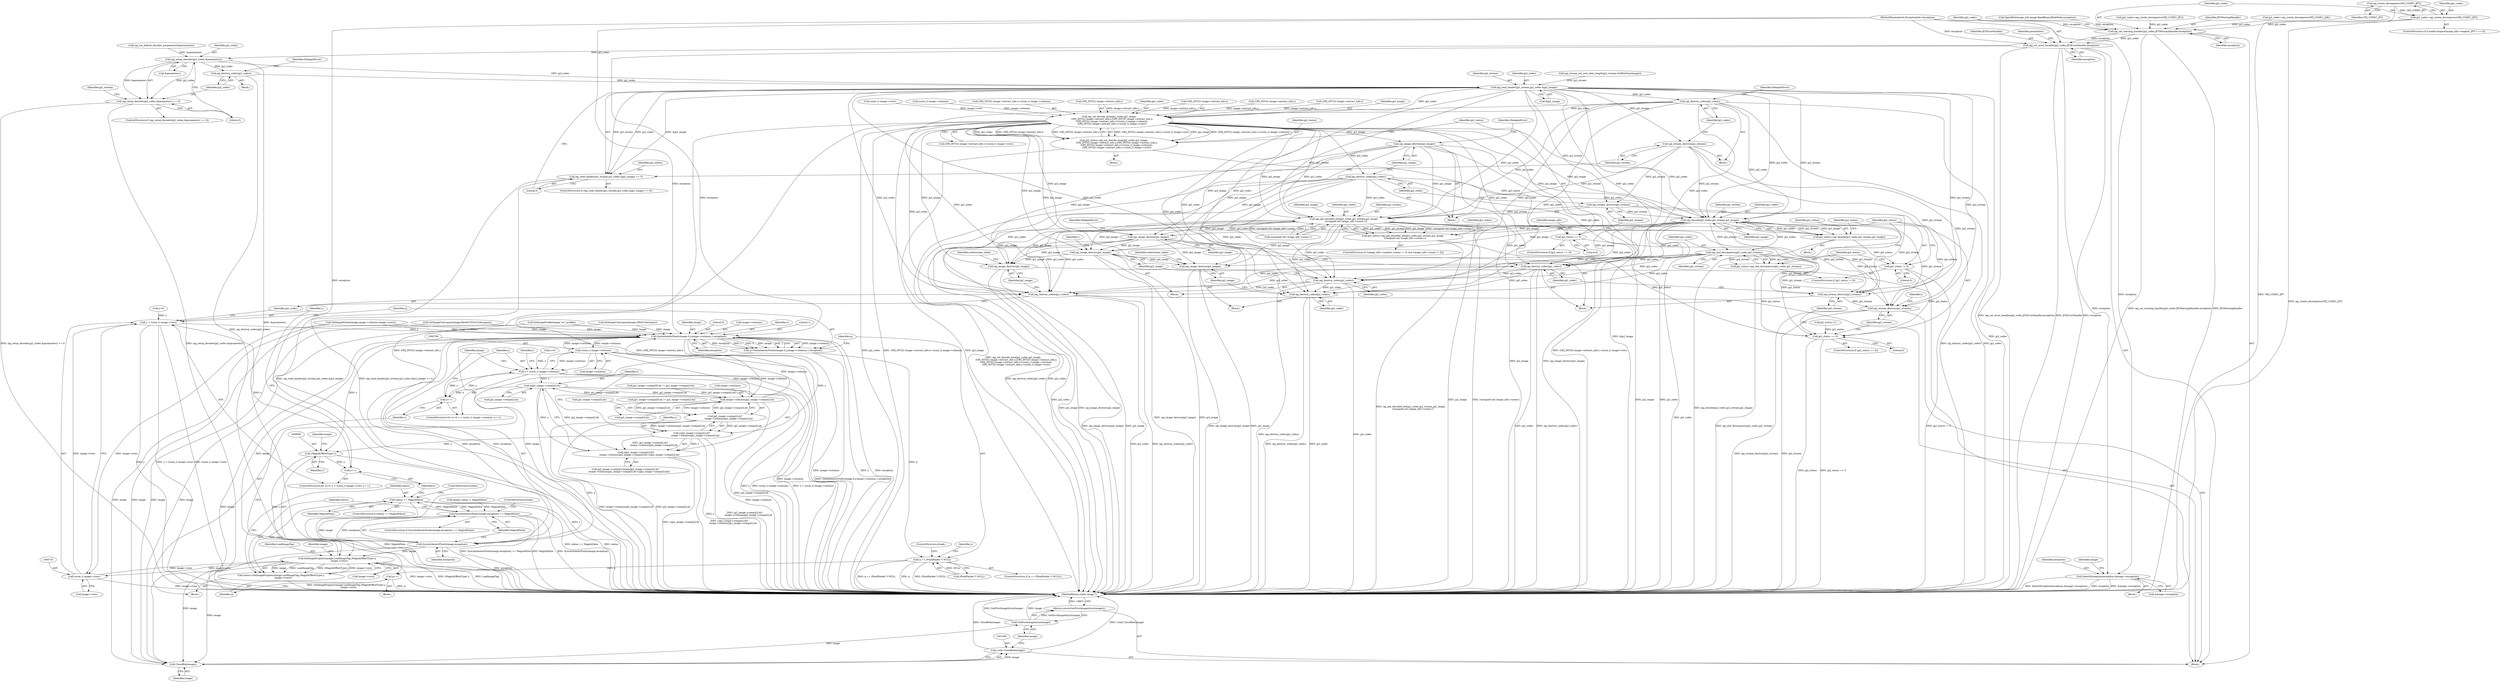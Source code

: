digraph "0_ImageMagick_acee073df34aa4d491bf5cb74d3a15fc80f0a3aa@API" {
"1000221" [label="(Call,opj_create_decompress(OPJ_CODEC_JPT))"];
"1000219" [label="(Call,jp2_codec=opj_create_decompress(OPJ_CODEC_JPT))"];
"1000239" [label="(Call,opj_set_warning_handler(jp2_codec,JP2WarningHandler,exception))"];
"1000243" [label="(Call,opj_set_error_handler(jp2_codec,JP2ErrorHandler,exception))"];
"1000297" [label="(Call,opj_setup_decoder(jp2_codec,&parameters))"];
"1000296" [label="(Call,opj_setup_decoder(jp2_codec,&parameters) == 0)"];
"1000303" [label="(Call,opj_destroy_codec(jp2_codec))"];
"1000335" [label="(Call,opj_read_header(jp2_stream,jp2_codec,&jp2_image))"];
"1000334" [label="(Call,opj_read_header(jp2_stream,jp2_codec,&jp2_image) == 0)"];
"1000342" [label="(Call,opj_stream_destroy(jp2_stream))"];
"1000415" [label="(Call,opj_stream_destroy(jp2_stream))"];
"1000438" [label="(Call,opj_get_decoded_tile(jp2_codec,jp2_stream,jp2_image,\n      (unsigned int) image_info->scene-1))"];
"1000436" [label="(Call,jp2_status=opj_get_decoded_tile(jp2_codec,jp2_stream,jp2_image,\n      (unsigned int) image_info->scene-1))"];
"1000473" [label="(Call,jp2_status == 0)"];
"1000477" [label="(Call,opj_stream_destroy(jp2_stream))"];
"1000486" [label="(Call,opj_stream_destroy(jp2_stream))"];
"1000479" [label="(Call,opj_destroy_codec(jp2_codec))"];
"1000587" [label="(Call,opj_destroy_codec(jp2_codec))"];
"1000735" [label="(Call,opj_destroy_codec(jp2_codec))"];
"1000992" [label="(Call,opj_destroy_codec(jp2_codec))"];
"1000481" [label="(Call,opj_image_destroy(jp2_image))"];
"1000589" [label="(Call,opj_image_destroy(jp2_image))"];
"1000737" [label="(Call,opj_image_destroy(jp2_image))"];
"1000994" [label="(Call,opj_image_destroy(jp2_image))"];
"1000459" [label="(Call,opj_decode(jp2_codec,jp2_stream,jp2_image))"];
"1000457" [label="(Call,jp2_status=opj_decode(jp2_codec,jp2_stream,jp2_image))"];
"1000464" [label="(Call,jp2_status != 0)"];
"1000469" [label="(Call,opj_end_decompress(jp2_codec,jp2_stream))"];
"1000467" [label="(Call,jp2_status=opj_end_decompress(jp2_codec,jp2_stream))"];
"1000344" [label="(Call,opj_destroy_codec(jp2_codec))"];
"1000367" [label="(Call,opj_set_decode_area(jp2_codec,jp2_image,\n        (OPJ_INT32) image->extract_info.x,(OPJ_INT32) image->extract_info.y,\n        (OPJ_INT32) image->extract_info.x+(ssize_t) image->columns,\n        (OPJ_INT32) image->extract_info.y+(ssize_t) image->rows))"];
"1000365" [label="(Call,jp2_status=opj_set_decode_area(jp2_codec,jp2_image,\n        (OPJ_INT32) image->extract_info.x,(OPJ_INT32) image->extract_info.y,\n        (OPJ_INT32) image->extract_info.x+(ssize_t) image->columns,\n        (OPJ_INT32) image->extract_info.y+(ssize_t) image->rows))"];
"1000411" [label="(Call,jp2_status == 0)"];
"1000417" [label="(Call,opj_destroy_codec(jp2_codec))"];
"1000419" [label="(Call,opj_image_destroy(jp2_image))"];
"1000643" [label="(Call,InheritException(exception,&image->exception))"];
"1000763" [label="(Call,GetAuthenticPixels(image,0,y,image->columns,1,exception))"];
"1000761" [label="(Call,q=GetAuthenticPixels(image,0,y,image->columns,1,exception))"];
"1000773" [label="(Call,q == (PixelPacket *) NULL)"];
"1000967" [label="(Call,q++)"];
"1000785" [label="(Call,(ssize_t) image->columns)"];
"1000783" [label="(Call,x < (ssize_t) image->columns)"];
"1000790" [label="(Call,x++)"];
"1000862" [label="(Call,x/jp2_image->comps[i].dx)"];
"1000851" [label="(Call,image->columns/jp2_image->comps[i].dx)"];
"1000843" [label="(Call,jp2_image->comps[i].dy*\n          image->columns/jp2_image->comps[i].dx)"];
"1000841" [label="(Call,y/jp2_image->comps[i].dy*\n          image->columns/jp2_image->comps[i].dx)"];
"1000840" [label="(Call,y/jp2_image->comps[i].dy*\n          image->columns/jp2_image->comps[i].dx+x/jp2_image->comps[i].dx)"];
"1000981" [label="(Call,(MagickOffsetType) y)"];
"1000756" [label="(Call,y++)"];
"1000749" [label="(Call,y < (ssize_t) image->rows)"];
"1000978" [label="(Call,SetImageProgress(image,LoadImageTag,(MagickOffsetType) y,\n      image->rows))"];
"1000751" [label="(Call,(ssize_t) image->rows)"];
"1000976" [label="(Call,status=SetImageProgress(image,LoadImageTag,(MagickOffsetType) y,\n      image->rows))"];
"1000988" [label="(Call,status == MagickFalse)"];
"1000970" [label="(Call,SyncAuthenticPixels(image,exception) == MagickFalse)"];
"1001001" [label="(Call,CloseBlob(image))"];
"1000999" [label="(Call,(void) CloseBlob(image))"];
"1001004" [label="(Call,GetFirstImageInList(image))"];
"1001003" [label="(Return,return(GetFirstImageInList(image));)"];
"1000971" [label="(Call,SyncAuthenticPixels(image,exception))"];
"1000465" [label="(Identifier,jp2_status)"];
"1000241" [label="(Identifier,JP2WarningHandler)"];
"1000438" [label="(Call,opj_get_decoded_tile(jp2_codec,jp2_stream,jp2_image,\n      (unsigned int) image_info->scene-1))"];
"1000385" [label="(Call,(OPJ_INT32) image->extract_info.x)"];
"1000645" [label="(Call,&image->exception)"];
"1000651" [label="(Identifier,image)"];
"1000420" [label="(Identifier,jp2_image)"];
"1000745" [label="(ControlStructure,for (y=0; y < (ssize_t) image->rows; y++))"];
"1000967" [label="(Call,q++)"];
"1000463" [label="(ControlStructure,if (jp2_status != 0))"];
"1000367" [label="(Call,opj_set_decode_area(jp2_codec,jp2_image,\n        (OPJ_INT32) image->extract_info.x,(OPJ_INT32) image->extract_info.y,\n        (OPJ_INT32) image->extract_info.x+(ssize_t) image->columns,\n        (OPJ_INT32) image->extract_info.y+(ssize_t) image->rows))"];
"1000416" [label="(Identifier,jp2_stream)"];
"1000685" [label="(Call,SetImageColorspace(image,Rec601YCbCrColorspace))"];
"1000458" [label="(Identifier,jp2_status)"];
"1000780" [label="(Call,x=0)"];
"1000642" [label="(Block,)"];
"1000757" [label="(Identifier,y)"];
"1000484" [label="(Identifier,DelegateError)"];
"1000335" [label="(Call,opj_read_header(jp2_stream,jp2_codec,&jp2_image))"];
"1000970" [label="(Call,SyncAuthenticPixels(image,exception) == MagickFalse)"];
"1000630" [label="(Call,SetImageExtent(image,image->columns,image->rows))"];
"1000738" [label="(Identifier,jp2_image)"];
"1000417" [label="(Call,opj_destroy_codec(jp2_codec))"];
"1000369" [label="(Identifier,jp2_image)"];
"1000841" [label="(Call,y/jp2_image->comps[i].dy*\n          image->columns/jp2_image->comps[i].dx)"];
"1000442" [label="(Call,(unsigned int) image_info->scene-1)"];
"1000364" [label="(Block,)"];
"1001003" [label="(Return,return(GetFirstImageInList(image));)"];
"1000472" [label="(ControlStructure,if (jp2_status == 0))"];
"1000302" [label="(Block,)"];
"1000428" [label="(Identifier,image_info)"];
"1001006" [label="(MethodReturn,static Image *)"];
"1000301" [label="(Literal,0)"];
"1000405" [label="(Call,(ssize_t) image->rows)"];
"1000974" [label="(Identifier,MagickFalse)"];
"1000994" [label="(Call,opj_image_destroy(jp2_image))"];
"1000978" [label="(Call,SetImageProgress(image,LoadImageTag,(MagickOffsetType) y,\n      image->rows))"];
"1000473" [label="(Call,jp2_status == 0)"];
"1000736" [label="(Identifier,jp2_codec)"];
"1000298" [label="(Identifier,jp2_codec)"];
"1000456" [label="(Block,)"];
"1000297" [label="(Call,opj_setup_decoder(jp2_codec,&parameters))"];
"1000470" [label="(Identifier,jp2_codec)"];
"1000664" [label="(Call,SetImageColorspace(image,GRAYColorspace))"];
"1000972" [label="(Identifier,image)"];
"1000246" [label="(Identifier,exception)"];
"1000973" [label="(Identifier,exception)"];
"1000486" [label="(Call,opj_stream_destroy(jp2_stream))"];
"1001001" [label="(Call,CloseBlob(image))"];
"1000222" [label="(Identifier,OPJ_CODEC_JPT)"];
"1000984" [label="(Call,image->rows)"];
"1000751" [label="(Call,(ssize_t) image->rows)"];
"1000460" [label="(Identifier,jp2_codec)"];
"1000991" [label="(ControlStructure,break;)"];
"1000299" [label="(Call,&parameters)"];
"1000734" [label="(Block,)"];
"1000969" [label="(ControlStructure,if (SyncAuthenticPixels(image,exception) == MagickFalse))"];
"1000336" [label="(Identifier,jp2_stream)"];
"1000756" [label="(Call,y++)"];
"1000784" [label="(Identifier,x)"];
"1000366" [label="(Identifier,jp2_status)"];
"1000770" [label="(Literal,1)"];
"1000329" [label="(Call,opj_stream_set_user_data_length(jp2_stream,GetBlobSize(image)))"];
"1000524" [label="(Call,jp2_image->comps[0].dx != jp2_image->comps[i].dx)"];
"1000480" [label="(Identifier,jp2_codec)"];
"1000983" [label="(Identifier,y)"];
"1000832" [label="(Call,jp2_image->comps[i].data[y/jp2_image->comps[i].dy*\n          image->columns/jp2_image->comps[i].dx+x/jp2_image->comps[i].dx])"];
"1001004" [label="(Call,GetFirstImageInList(image))"];
"1000424" [label="(ControlStructure,if ((image_info->number_scenes != 0) && (image_info->scene != 0)))"];
"1000333" [label="(ControlStructure,if (opj_read_header(jp2_stream,jp2_codec,&jp2_image) == 0))"];
"1000230" [label="(Call,jp2_codec=opj_create_decompress(OPJ_CODEC_J2K))"];
"1000439" [label="(Identifier,jp2_codec)"];
"1000975" [label="(ControlStructure,break;)"];
"1000999" [label="(Call,(void) CloseBlob(image))"];
"1000418" [label="(Identifier,jp2_codec)"];
"1000415" [label="(Call,opj_stream_destroy(jp2_stream))"];
"1000419" [label="(Call,opj_image_destroy(jp2_image))"];
"1000341" [label="(Block,)"];
"1000392" [label="(Call,(ssize_t) image->columns)"];
"1000588" [label="(Identifier,jp2_codec)"];
"1000500" [label="(Identifier,i)"];
"1000345" [label="(Identifier,jp2_codec)"];
"1000410" [label="(ControlStructure,if (jp2_status == 0))"];
"1000792" [label="(Block,)"];
"1000107" [label="(MethodParameterIn,ExceptionInfo *exception)"];
"1000384" [label="(Call,(OPJ_INT32) image->extract_info.x+(ssize_t) image->columns)"];
"1000764" [label="(Identifier,image)"];
"1000235" [label="(Call,jp2_codec=opj_create_decompress(OPJ_CODEC_JP2))"];
"1000741" [label="(Identifier,codestream_index)"];
"1000306" [label="(Identifier,DelegateError)"];
"1000245" [label="(Identifier,JP2ErrorHandler)"];
"1000242" [label="(Identifier,exception)"];
"1000774" [label="(Identifier,q)"];
"1000843" [label="(Call,jp2_image->comps[i].dy*\n          image->columns/jp2_image->comps[i].dx)"];
"1000437" [label="(Identifier,jp2_status)"];
"1000350" [label="(Identifier,jp2_status)"];
"1000303" [label="(Call,opj_destroy_codec(jp2_codec))"];
"1000412" [label="(Identifier,jp2_status)"];
"1001002" [label="(Identifier,image)"];
"1000334" [label="(Call,opj_read_header(jp2_stream,jp2_codec,&jp2_image) == 0)"];
"1000977" [label="(Identifier,status)"];
"1000779" [label="(ControlStructure,for (x=0; x < (ssize_t) image->columns; x++))"];
"1000474" [label="(Identifier,jp2_status)"];
"1000586" [label="(Block,)"];
"1000643" [label="(Call,InheritException(exception,&image->exception))"];
"1000540" [label="(Call,jp2_image->comps[0].dy != jp2_image->comps[i].dy)"];
"1000971" [label="(Call,SyncAuthenticPixels(image,exception))"];
"1000459" [label="(Call,opj_decode(jp2_codec,jp2_stream,jp2_image))"];
"1000737" [label="(Call,opj_image_destroy(jp2_image))"];
"1000761" [label="(Call,q=GetAuthenticPixels(image,0,y,image->columns,1,exception))"];
"1000985" [label="(Identifier,image)"];
"1000440" [label="(Identifier,jp2_stream)"];
"1000758" [label="(Block,)"];
"1000995" [label="(Identifier,jp2_image)"];
"1000461" [label="(Identifier,jp2_stream)"];
"1000476" [label="(Block,)"];
"1000864" [label="(Call,jp2_image->comps[i].dx)"];
"1000968" [label="(Identifier,q)"];
"1000411" [label="(Call,jp2_status == 0)"];
"1000309" [label="(Identifier,jp2_stream)"];
"1000750" [label="(Identifier,y)"];
"1000343" [label="(Identifier,jp2_stream)"];
"1000342" [label="(Call,opj_stream_destroy(jp2_stream))"];
"1000979" [label="(Identifier,image)"];
"1000337" [label="(Identifier,jp2_codec)"];
"1000998" [label="(Identifier,codestream_index)"];
"1000644" [label="(Identifier,exception)"];
"1000377" [label="(Call,(OPJ_INT32) image->extract_info.y)"];
"1000796" [label="(Identifier,i)"];
"1000746" [label="(Call,y=0)"];
"1000441" [label="(Identifier,jp2_image)"];
"1000240" [label="(Identifier,jp2_codec)"];
"1000211" [label="(ControlStructure,if (LocaleCompare(image_info->magick,\"JPT\") == 0))"];
"1000344" [label="(Call,opj_destroy_codec(jp2_codec))"];
"1000771" [label="(Identifier,exception)"];
"1000765" [label="(Literal,0)"];
"1000108" [label="(Block,)"];
"1000475" [label="(Literal,0)"];
"1000790" [label="(Call,x++)"];
"1000844" [label="(Call,jp2_image->comps[i].dy)"];
"1000773" [label="(Call,q == (PixelPacket *) NULL)"];
"1000587" [label="(Call,opj_destroy_codec(jp2_codec))"];
"1000468" [label="(Identifier,jp2_status)"];
"1000244" [label="(Identifier,jp2_codec)"];
"1000783" [label="(Call,x < (ssize_t) image->columns)"];
"1000987" [label="(ControlStructure,if (status == MagickFalse))"];
"1000478" [label="(Identifier,jp2_stream)"];
"1000762" [label="(Identifier,q)"];
"1000791" [label="(Identifier,x)"];
"1000490" [label="(Identifier,i)"];
"1000976" [label="(Call,status=SetImageProgress(image,LoadImageTag,(MagickOffsetType) y,\n      image->rows))"];
"1000479" [label="(Call,opj_destroy_codec(jp2_codec))"];
"1000349" [label="(Call,jp2_status=1)"];
"1000988" [label="(Call,status == MagickFalse)"];
"1000989" [label="(Identifier,status)"];
"1000304" [label="(Identifier,jp2_codec)"];
"1000990" [label="(Identifier,MagickFalse)"];
"1000365" [label="(Call,jp2_status=opj_set_decode_area(jp2_codec,jp2_image,\n        (OPJ_INT32) image->extract_info.x,(OPJ_INT32) image->extract_info.y,\n        (OPJ_INT32) image->extract_info.x+(ssize_t) image->columns,\n        (OPJ_INT32) image->extract_info.y+(ssize_t) image->rows))"];
"1000467" [label="(Call,jp2_status=opj_end_decompress(jp2_codec,jp2_stream))"];
"1000767" [label="(Call,image->columns)"];
"1000842" [label="(Identifier,y)"];
"1000471" [label="(Identifier,jp2_stream)"];
"1000590" [label="(Identifier,jp2_image)"];
"1000347" [label="(Identifier,DelegateError)"];
"1000414" [label="(Block,)"];
"1000766" [label="(Identifier,y)"];
"1000753" [label="(Call,image->rows)"];
"1000992" [label="(Call,opj_destroy_codec(jp2_codec))"];
"1000338" [label="(Call,&jp2_image)"];
"1000464" [label="(Call,jp2_status != 0)"];
"1000239" [label="(Call,opj_set_warning_handler(jp2_codec,JP2WarningHandler,exception))"];
"1000477" [label="(Call,opj_stream_destroy(jp2_stream))"];
"1000589" [label="(Call,opj_image_destroy(jp2_image))"];
"1000220" [label="(Identifier,jp2_codec)"];
"1000436" [label="(Call,jp2_status=opj_get_decoded_tile(jp2_codec,jp2_stream,jp2_image,\n      (unsigned int) image_info->scene-1))"];
"1000469" [label="(Call,opj_end_decompress(jp2_codec,jp2_stream))"];
"1000863" [label="(Identifier,x)"];
"1000724" [label="(Call,SetImageProfile(image,\"icc\",profile))"];
"1000368" [label="(Identifier,jp2_codec)"];
"1000993" [label="(Identifier,jp2_codec)"];
"1000295" [label="(ControlStructure,if (opj_setup_decoder(jp2_codec,&parameters) == 0))"];
"1000296" [label="(Call,opj_setup_decoder(jp2_codec,&parameters) == 0)"];
"1000840" [label="(Call,y/jp2_image->comps[i].dy*\n          image->columns/jp2_image->comps[i].dx+x/jp2_image->comps[i].dx)"];
"1000247" [label="(Call,opj_set_default_decoder_parameters(&parameters))"];
"1000785" [label="(Call,(ssize_t) image->columns)"];
"1000980" [label="(Identifier,LoadImageTag)"];
"1000851" [label="(Call,image->columns/jp2_image->comps[i].dx)"];
"1000862" [label="(Call,x/jp2_image->comps[i].dx)"];
"1000219" [label="(Call,jp2_codec=opj_create_decompress(OPJ_CODEC_JPT))"];
"1000852" [label="(Call,image->columns)"];
"1000981" [label="(Call,(MagickOffsetType) y)"];
"1000171" [label="(Call,OpenBlob(image_info,image,ReadBinaryBlobMode,exception))"];
"1000457" [label="(Call,jp2_status=opj_decode(jp2_codec,jp2_stream,jp2_image))"];
"1000397" [label="(Call,(OPJ_INT32) image->extract_info.y+(ssize_t) image->rows)"];
"1001005" [label="(Identifier,image)"];
"1000735" [label="(Call,opj_destroy_codec(jp2_codec))"];
"1000249" [label="(Identifier,parameters)"];
"1000487" [label="(Identifier,jp2_stream)"];
"1000466" [label="(Literal,0)"];
"1000370" [label="(Call,(OPJ_INT32) image->extract_info.x)"];
"1000781" [label="(Identifier,x)"];
"1000413" [label="(Literal,0)"];
"1000775" [label="(Call,(PixelPacket *) NULL)"];
"1000787" [label="(Call,image->columns)"];
"1000749" [label="(Call,y < (ssize_t) image->rows)"];
"1000221" [label="(Call,opj_create_decompress(OPJ_CODEC_JPT))"];
"1000772" [label="(ControlStructure,if (q == (PixelPacket *) NULL))"];
"1000855" [label="(Call,jp2_image->comps[i].dx)"];
"1000763" [label="(Call,GetAuthenticPixels(image,0,y,image->columns,1,exception))"];
"1000482" [label="(Identifier,jp2_image)"];
"1000243" [label="(Call,opj_set_error_handler(jp2_codec,JP2ErrorHandler,exception))"];
"1000340" [label="(Literal,0)"];
"1000398" [label="(Call,(OPJ_INT32) image->extract_info.y)"];
"1000422" [label="(Identifier,DelegateError)"];
"1000462" [label="(Identifier,jp2_image)"];
"1000481" [label="(Call,opj_image_destroy(jp2_image))"];
"1000778" [label="(ControlStructure,break;)"];
"1000729" [label="(Call,image->ping != MagickFalse)"];
"1000221" -> "1000219"  [label="AST: "];
"1000221" -> "1000222"  [label="CFG: "];
"1000222" -> "1000221"  [label="AST: "];
"1000219" -> "1000221"  [label="CFG: "];
"1000221" -> "1001006"  [label="DDG: OPJ_CODEC_JPT"];
"1000221" -> "1000219"  [label="DDG: OPJ_CODEC_JPT"];
"1000219" -> "1000211"  [label="AST: "];
"1000220" -> "1000219"  [label="AST: "];
"1000240" -> "1000219"  [label="CFG: "];
"1000219" -> "1001006"  [label="DDG: opj_create_decompress(OPJ_CODEC_JPT)"];
"1000219" -> "1000239"  [label="DDG: jp2_codec"];
"1000239" -> "1000108"  [label="AST: "];
"1000239" -> "1000242"  [label="CFG: "];
"1000240" -> "1000239"  [label="AST: "];
"1000241" -> "1000239"  [label="AST: "];
"1000242" -> "1000239"  [label="AST: "];
"1000244" -> "1000239"  [label="CFG: "];
"1000239" -> "1001006"  [label="DDG: opj_set_warning_handler(jp2_codec,JP2WarningHandler,exception)"];
"1000239" -> "1001006"  [label="DDG: JP2WarningHandler"];
"1000235" -> "1000239"  [label="DDG: jp2_codec"];
"1000230" -> "1000239"  [label="DDG: jp2_codec"];
"1000171" -> "1000239"  [label="DDG: exception"];
"1000107" -> "1000239"  [label="DDG: exception"];
"1000239" -> "1000243"  [label="DDG: jp2_codec"];
"1000239" -> "1000243"  [label="DDG: exception"];
"1000243" -> "1000108"  [label="AST: "];
"1000243" -> "1000246"  [label="CFG: "];
"1000244" -> "1000243"  [label="AST: "];
"1000245" -> "1000243"  [label="AST: "];
"1000246" -> "1000243"  [label="AST: "];
"1000249" -> "1000243"  [label="CFG: "];
"1000243" -> "1001006"  [label="DDG: JP2ErrorHandler"];
"1000243" -> "1001006"  [label="DDG: exception"];
"1000243" -> "1001006"  [label="DDG: opj_set_error_handler(jp2_codec,JP2ErrorHandler,exception)"];
"1000107" -> "1000243"  [label="DDG: exception"];
"1000243" -> "1000297"  [label="DDG: jp2_codec"];
"1000243" -> "1000643"  [label="DDG: exception"];
"1000243" -> "1000763"  [label="DDG: exception"];
"1000297" -> "1000296"  [label="AST: "];
"1000297" -> "1000299"  [label="CFG: "];
"1000298" -> "1000297"  [label="AST: "];
"1000299" -> "1000297"  [label="AST: "];
"1000301" -> "1000297"  [label="CFG: "];
"1000297" -> "1001006"  [label="DDG: &parameters"];
"1000297" -> "1000296"  [label="DDG: jp2_codec"];
"1000297" -> "1000296"  [label="DDG: &parameters"];
"1000247" -> "1000297"  [label="DDG: &parameters"];
"1000297" -> "1000303"  [label="DDG: jp2_codec"];
"1000297" -> "1000335"  [label="DDG: jp2_codec"];
"1000296" -> "1000295"  [label="AST: "];
"1000296" -> "1000301"  [label="CFG: "];
"1000301" -> "1000296"  [label="AST: "];
"1000304" -> "1000296"  [label="CFG: "];
"1000309" -> "1000296"  [label="CFG: "];
"1000296" -> "1001006"  [label="DDG: opj_setup_decoder(jp2_codec,&parameters) == 0"];
"1000296" -> "1001006"  [label="DDG: opj_setup_decoder(jp2_codec,&parameters)"];
"1000303" -> "1000302"  [label="AST: "];
"1000303" -> "1000304"  [label="CFG: "];
"1000304" -> "1000303"  [label="AST: "];
"1000306" -> "1000303"  [label="CFG: "];
"1000303" -> "1001006"  [label="DDG: opj_destroy_codec(jp2_codec)"];
"1000303" -> "1000335"  [label="DDG: jp2_codec"];
"1000335" -> "1000334"  [label="AST: "];
"1000335" -> "1000338"  [label="CFG: "];
"1000336" -> "1000335"  [label="AST: "];
"1000337" -> "1000335"  [label="AST: "];
"1000338" -> "1000335"  [label="AST: "];
"1000340" -> "1000335"  [label="CFG: "];
"1000335" -> "1001006"  [label="DDG: &jp2_image"];
"1000335" -> "1001006"  [label="DDG: jp2_codec"];
"1000335" -> "1000334"  [label="DDG: jp2_stream"];
"1000335" -> "1000334"  [label="DDG: jp2_codec"];
"1000335" -> "1000334"  [label="DDG: &jp2_image"];
"1000329" -> "1000335"  [label="DDG: jp2_stream"];
"1000335" -> "1000342"  [label="DDG: jp2_stream"];
"1000335" -> "1000344"  [label="DDG: jp2_codec"];
"1000335" -> "1000367"  [label="DDG: jp2_codec"];
"1000335" -> "1000415"  [label="DDG: jp2_stream"];
"1000335" -> "1000438"  [label="DDG: jp2_codec"];
"1000335" -> "1000438"  [label="DDG: jp2_stream"];
"1000335" -> "1000459"  [label="DDG: jp2_codec"];
"1000335" -> "1000459"  [label="DDG: jp2_stream"];
"1000335" -> "1000477"  [label="DDG: jp2_stream"];
"1000335" -> "1000479"  [label="DDG: jp2_codec"];
"1000335" -> "1000486"  [label="DDG: jp2_stream"];
"1000335" -> "1000587"  [label="DDG: jp2_codec"];
"1000335" -> "1000735"  [label="DDG: jp2_codec"];
"1000335" -> "1000992"  [label="DDG: jp2_codec"];
"1000334" -> "1000333"  [label="AST: "];
"1000334" -> "1000340"  [label="CFG: "];
"1000340" -> "1000334"  [label="AST: "];
"1000343" -> "1000334"  [label="CFG: "];
"1000350" -> "1000334"  [label="CFG: "];
"1000334" -> "1001006"  [label="DDG: opj_read_header(jp2_stream,jp2_codec,&jp2_image) == 0"];
"1000334" -> "1001006"  [label="DDG: opj_read_header(jp2_stream,jp2_codec,&jp2_image)"];
"1000342" -> "1000341"  [label="AST: "];
"1000342" -> "1000343"  [label="CFG: "];
"1000343" -> "1000342"  [label="AST: "];
"1000345" -> "1000342"  [label="CFG: "];
"1000342" -> "1000415"  [label="DDG: jp2_stream"];
"1000342" -> "1000438"  [label="DDG: jp2_stream"];
"1000342" -> "1000459"  [label="DDG: jp2_stream"];
"1000342" -> "1000477"  [label="DDG: jp2_stream"];
"1000342" -> "1000486"  [label="DDG: jp2_stream"];
"1000415" -> "1000414"  [label="AST: "];
"1000415" -> "1000416"  [label="CFG: "];
"1000416" -> "1000415"  [label="AST: "];
"1000418" -> "1000415"  [label="CFG: "];
"1000415" -> "1000438"  [label="DDG: jp2_stream"];
"1000415" -> "1000459"  [label="DDG: jp2_stream"];
"1000415" -> "1000477"  [label="DDG: jp2_stream"];
"1000415" -> "1000486"  [label="DDG: jp2_stream"];
"1000438" -> "1000436"  [label="AST: "];
"1000438" -> "1000442"  [label="CFG: "];
"1000439" -> "1000438"  [label="AST: "];
"1000440" -> "1000438"  [label="AST: "];
"1000441" -> "1000438"  [label="AST: "];
"1000442" -> "1000438"  [label="AST: "];
"1000436" -> "1000438"  [label="CFG: "];
"1000438" -> "1001006"  [label="DDG: (unsigned int) image_info->scene-1"];
"1000438" -> "1001006"  [label="DDG: jp2_image"];
"1000438" -> "1001006"  [label="DDG: jp2_codec"];
"1000438" -> "1000436"  [label="DDG: jp2_codec"];
"1000438" -> "1000436"  [label="DDG: jp2_stream"];
"1000438" -> "1000436"  [label="DDG: jp2_image"];
"1000438" -> "1000436"  [label="DDG: (unsigned int) image_info->scene-1"];
"1000367" -> "1000438"  [label="DDG: jp2_codec"];
"1000367" -> "1000438"  [label="DDG: jp2_image"];
"1000417" -> "1000438"  [label="DDG: jp2_codec"];
"1000344" -> "1000438"  [label="DDG: jp2_codec"];
"1000419" -> "1000438"  [label="DDG: jp2_image"];
"1000442" -> "1000438"  [label="DDG: (unsigned int) image_info->scene"];
"1000442" -> "1000438"  [label="DDG: 1"];
"1000438" -> "1000477"  [label="DDG: jp2_stream"];
"1000438" -> "1000479"  [label="DDG: jp2_codec"];
"1000438" -> "1000481"  [label="DDG: jp2_image"];
"1000438" -> "1000486"  [label="DDG: jp2_stream"];
"1000438" -> "1000587"  [label="DDG: jp2_codec"];
"1000438" -> "1000589"  [label="DDG: jp2_image"];
"1000438" -> "1000735"  [label="DDG: jp2_codec"];
"1000438" -> "1000737"  [label="DDG: jp2_image"];
"1000438" -> "1000992"  [label="DDG: jp2_codec"];
"1000438" -> "1000994"  [label="DDG: jp2_image"];
"1000436" -> "1000424"  [label="AST: "];
"1000437" -> "1000436"  [label="AST: "];
"1000474" -> "1000436"  [label="CFG: "];
"1000436" -> "1001006"  [label="DDG: opj_get_decoded_tile(jp2_codec,jp2_stream,jp2_image,\n      (unsigned int) image_info->scene-1)"];
"1000436" -> "1000473"  [label="DDG: jp2_status"];
"1000473" -> "1000472"  [label="AST: "];
"1000473" -> "1000475"  [label="CFG: "];
"1000474" -> "1000473"  [label="AST: "];
"1000475" -> "1000473"  [label="AST: "];
"1000478" -> "1000473"  [label="CFG: "];
"1000487" -> "1000473"  [label="CFG: "];
"1000473" -> "1001006"  [label="DDG: jp2_status"];
"1000473" -> "1001006"  [label="DDG: jp2_status == 0"];
"1000464" -> "1000473"  [label="DDG: jp2_status"];
"1000349" -> "1000473"  [label="DDG: jp2_status"];
"1000411" -> "1000473"  [label="DDG: jp2_status"];
"1000467" -> "1000473"  [label="DDG: jp2_status"];
"1000477" -> "1000476"  [label="AST: "];
"1000477" -> "1000478"  [label="CFG: "];
"1000478" -> "1000477"  [label="AST: "];
"1000480" -> "1000477"  [label="CFG: "];
"1000459" -> "1000477"  [label="DDG: jp2_stream"];
"1000469" -> "1000477"  [label="DDG: jp2_stream"];
"1000477" -> "1000486"  [label="DDG: jp2_stream"];
"1000486" -> "1000108"  [label="AST: "];
"1000486" -> "1000487"  [label="CFG: "];
"1000487" -> "1000486"  [label="AST: "];
"1000490" -> "1000486"  [label="CFG: "];
"1000486" -> "1001006"  [label="DDG: opj_stream_destroy(jp2_stream)"];
"1000486" -> "1001006"  [label="DDG: jp2_stream"];
"1000459" -> "1000486"  [label="DDG: jp2_stream"];
"1000469" -> "1000486"  [label="DDG: jp2_stream"];
"1000479" -> "1000476"  [label="AST: "];
"1000479" -> "1000480"  [label="CFG: "];
"1000480" -> "1000479"  [label="AST: "];
"1000482" -> "1000479"  [label="CFG: "];
"1000479" -> "1001006"  [label="DDG: opj_destroy_codec(jp2_codec)"];
"1000479" -> "1001006"  [label="DDG: jp2_codec"];
"1000459" -> "1000479"  [label="DDG: jp2_codec"];
"1000367" -> "1000479"  [label="DDG: jp2_codec"];
"1000417" -> "1000479"  [label="DDG: jp2_codec"];
"1000344" -> "1000479"  [label="DDG: jp2_codec"];
"1000469" -> "1000479"  [label="DDG: jp2_codec"];
"1000479" -> "1000587"  [label="DDG: jp2_codec"];
"1000479" -> "1000735"  [label="DDG: jp2_codec"];
"1000479" -> "1000992"  [label="DDG: jp2_codec"];
"1000587" -> "1000586"  [label="AST: "];
"1000587" -> "1000588"  [label="CFG: "];
"1000588" -> "1000587"  [label="AST: "];
"1000590" -> "1000587"  [label="CFG: "];
"1000587" -> "1001006"  [label="DDG: jp2_codec"];
"1000587" -> "1001006"  [label="DDG: opj_destroy_codec(jp2_codec)"];
"1000459" -> "1000587"  [label="DDG: jp2_codec"];
"1000417" -> "1000587"  [label="DDG: jp2_codec"];
"1000367" -> "1000587"  [label="DDG: jp2_codec"];
"1000344" -> "1000587"  [label="DDG: jp2_codec"];
"1000469" -> "1000587"  [label="DDG: jp2_codec"];
"1000587" -> "1000735"  [label="DDG: jp2_codec"];
"1000587" -> "1000992"  [label="DDG: jp2_codec"];
"1000735" -> "1000734"  [label="AST: "];
"1000735" -> "1000736"  [label="CFG: "];
"1000736" -> "1000735"  [label="AST: "];
"1000738" -> "1000735"  [label="CFG: "];
"1000735" -> "1001006"  [label="DDG: opj_destroy_codec(jp2_codec)"];
"1000735" -> "1001006"  [label="DDG: jp2_codec"];
"1000459" -> "1000735"  [label="DDG: jp2_codec"];
"1000417" -> "1000735"  [label="DDG: jp2_codec"];
"1000367" -> "1000735"  [label="DDG: jp2_codec"];
"1000344" -> "1000735"  [label="DDG: jp2_codec"];
"1000469" -> "1000735"  [label="DDG: jp2_codec"];
"1000992" -> "1000108"  [label="AST: "];
"1000992" -> "1000993"  [label="CFG: "];
"1000993" -> "1000992"  [label="AST: "];
"1000995" -> "1000992"  [label="CFG: "];
"1000992" -> "1001006"  [label="DDG: jp2_codec"];
"1000992" -> "1001006"  [label="DDG: opj_destroy_codec(jp2_codec)"];
"1000459" -> "1000992"  [label="DDG: jp2_codec"];
"1000417" -> "1000992"  [label="DDG: jp2_codec"];
"1000367" -> "1000992"  [label="DDG: jp2_codec"];
"1000344" -> "1000992"  [label="DDG: jp2_codec"];
"1000469" -> "1000992"  [label="DDG: jp2_codec"];
"1000481" -> "1000476"  [label="AST: "];
"1000481" -> "1000482"  [label="CFG: "];
"1000482" -> "1000481"  [label="AST: "];
"1000484" -> "1000481"  [label="CFG: "];
"1000481" -> "1001006"  [label="DDG: opj_image_destroy(jp2_image)"];
"1000481" -> "1001006"  [label="DDG: jp2_image"];
"1000367" -> "1000481"  [label="DDG: jp2_image"];
"1000419" -> "1000481"  [label="DDG: jp2_image"];
"1000459" -> "1000481"  [label="DDG: jp2_image"];
"1000481" -> "1000589"  [label="DDG: jp2_image"];
"1000481" -> "1000737"  [label="DDG: jp2_image"];
"1000481" -> "1000994"  [label="DDG: jp2_image"];
"1000589" -> "1000586"  [label="AST: "];
"1000589" -> "1000590"  [label="CFG: "];
"1000590" -> "1000589"  [label="AST: "];
"1000500" -> "1000589"  [label="CFG: "];
"1000589" -> "1001006"  [label="DDG: opj_image_destroy(jp2_image)"];
"1000589" -> "1001006"  [label="DDG: jp2_image"];
"1000367" -> "1000589"  [label="DDG: jp2_image"];
"1000419" -> "1000589"  [label="DDG: jp2_image"];
"1000459" -> "1000589"  [label="DDG: jp2_image"];
"1000589" -> "1000737"  [label="DDG: jp2_image"];
"1000589" -> "1000994"  [label="DDG: jp2_image"];
"1000737" -> "1000734"  [label="AST: "];
"1000737" -> "1000738"  [label="CFG: "];
"1000738" -> "1000737"  [label="AST: "];
"1000741" -> "1000737"  [label="CFG: "];
"1000737" -> "1001006"  [label="DDG: jp2_image"];
"1000737" -> "1001006"  [label="DDG: opj_image_destroy(jp2_image)"];
"1000367" -> "1000737"  [label="DDG: jp2_image"];
"1000419" -> "1000737"  [label="DDG: jp2_image"];
"1000459" -> "1000737"  [label="DDG: jp2_image"];
"1000994" -> "1000108"  [label="AST: "];
"1000994" -> "1000995"  [label="CFG: "];
"1000995" -> "1000994"  [label="AST: "];
"1000998" -> "1000994"  [label="CFG: "];
"1000994" -> "1001006"  [label="DDG: opj_image_destroy(jp2_image)"];
"1000994" -> "1001006"  [label="DDG: jp2_image"];
"1000367" -> "1000994"  [label="DDG: jp2_image"];
"1000419" -> "1000994"  [label="DDG: jp2_image"];
"1000459" -> "1000994"  [label="DDG: jp2_image"];
"1000459" -> "1000457"  [label="AST: "];
"1000459" -> "1000462"  [label="CFG: "];
"1000460" -> "1000459"  [label="AST: "];
"1000461" -> "1000459"  [label="AST: "];
"1000462" -> "1000459"  [label="AST: "];
"1000457" -> "1000459"  [label="CFG: "];
"1000459" -> "1001006"  [label="DDG: jp2_codec"];
"1000459" -> "1001006"  [label="DDG: jp2_image"];
"1000459" -> "1000457"  [label="DDG: jp2_codec"];
"1000459" -> "1000457"  [label="DDG: jp2_stream"];
"1000459" -> "1000457"  [label="DDG: jp2_image"];
"1000367" -> "1000459"  [label="DDG: jp2_codec"];
"1000367" -> "1000459"  [label="DDG: jp2_image"];
"1000417" -> "1000459"  [label="DDG: jp2_codec"];
"1000344" -> "1000459"  [label="DDG: jp2_codec"];
"1000419" -> "1000459"  [label="DDG: jp2_image"];
"1000459" -> "1000469"  [label="DDG: jp2_codec"];
"1000459" -> "1000469"  [label="DDG: jp2_stream"];
"1000457" -> "1000456"  [label="AST: "];
"1000458" -> "1000457"  [label="AST: "];
"1000465" -> "1000457"  [label="CFG: "];
"1000457" -> "1001006"  [label="DDG: opj_decode(jp2_codec,jp2_stream,jp2_image)"];
"1000457" -> "1000464"  [label="DDG: jp2_status"];
"1000464" -> "1000463"  [label="AST: "];
"1000464" -> "1000466"  [label="CFG: "];
"1000465" -> "1000464"  [label="AST: "];
"1000466" -> "1000464"  [label="AST: "];
"1000468" -> "1000464"  [label="CFG: "];
"1000474" -> "1000464"  [label="CFG: "];
"1000464" -> "1001006"  [label="DDG: jp2_status != 0"];
"1000469" -> "1000467"  [label="AST: "];
"1000469" -> "1000471"  [label="CFG: "];
"1000470" -> "1000469"  [label="AST: "];
"1000471" -> "1000469"  [label="AST: "];
"1000467" -> "1000469"  [label="CFG: "];
"1000469" -> "1001006"  [label="DDG: jp2_codec"];
"1000469" -> "1000467"  [label="DDG: jp2_codec"];
"1000469" -> "1000467"  [label="DDG: jp2_stream"];
"1000467" -> "1000463"  [label="AST: "];
"1000468" -> "1000467"  [label="AST: "];
"1000474" -> "1000467"  [label="CFG: "];
"1000467" -> "1001006"  [label="DDG: opj_end_decompress(jp2_codec,jp2_stream)"];
"1000344" -> "1000341"  [label="AST: "];
"1000344" -> "1000345"  [label="CFG: "];
"1000345" -> "1000344"  [label="AST: "];
"1000347" -> "1000344"  [label="CFG: "];
"1000344" -> "1001006"  [label="DDG: opj_destroy_codec(jp2_codec)"];
"1000344" -> "1001006"  [label="DDG: jp2_codec"];
"1000344" -> "1000367"  [label="DDG: jp2_codec"];
"1000367" -> "1000365"  [label="AST: "];
"1000367" -> "1000397"  [label="CFG: "];
"1000368" -> "1000367"  [label="AST: "];
"1000369" -> "1000367"  [label="AST: "];
"1000370" -> "1000367"  [label="AST: "];
"1000377" -> "1000367"  [label="AST: "];
"1000384" -> "1000367"  [label="AST: "];
"1000397" -> "1000367"  [label="AST: "];
"1000365" -> "1000367"  [label="CFG: "];
"1000367" -> "1001006"  [label="DDG: jp2_image"];
"1000367" -> "1001006"  [label="DDG: (OPJ_INT32) image->extract_info.y+(ssize_t) image->rows"];
"1000367" -> "1001006"  [label="DDG: (OPJ_INT32) image->extract_info.y"];
"1000367" -> "1001006"  [label="DDG: (OPJ_INT32) image->extract_info.x"];
"1000367" -> "1001006"  [label="DDG: (OPJ_INT32) image->extract_info.x+(ssize_t) image->columns"];
"1000367" -> "1001006"  [label="DDG: jp2_codec"];
"1000367" -> "1000365"  [label="DDG: (OPJ_INT32) image->extract_info.y+(ssize_t) image->rows"];
"1000367" -> "1000365"  [label="DDG: jp2_image"];
"1000367" -> "1000365"  [label="DDG: (OPJ_INT32) image->extract_info.x+(ssize_t) image->columns"];
"1000367" -> "1000365"  [label="DDG: jp2_codec"];
"1000367" -> "1000365"  [label="DDG: (OPJ_INT32) image->extract_info.x"];
"1000367" -> "1000365"  [label="DDG: (OPJ_INT32) image->extract_info.y"];
"1000370" -> "1000367"  [label="DDG: image->extract_info.x"];
"1000385" -> "1000367"  [label="DDG: image->extract_info.x"];
"1000377" -> "1000367"  [label="DDG: image->extract_info.y"];
"1000398" -> "1000367"  [label="DDG: image->extract_info.y"];
"1000392" -> "1000367"  [label="DDG: image->columns"];
"1000405" -> "1000367"  [label="DDG: image->rows"];
"1000367" -> "1000417"  [label="DDG: jp2_codec"];
"1000367" -> "1000419"  [label="DDG: jp2_image"];
"1000365" -> "1000364"  [label="AST: "];
"1000366" -> "1000365"  [label="AST: "];
"1000412" -> "1000365"  [label="CFG: "];
"1000365" -> "1001006"  [label="DDG: opj_set_decode_area(jp2_codec,jp2_image,\n        (OPJ_INT32) image->extract_info.x,(OPJ_INT32) image->extract_info.y,\n        (OPJ_INT32) image->extract_info.x+(ssize_t) image->columns,\n        (OPJ_INT32) image->extract_info.y+(ssize_t) image->rows)"];
"1000365" -> "1000411"  [label="DDG: jp2_status"];
"1000411" -> "1000410"  [label="AST: "];
"1000411" -> "1000413"  [label="CFG: "];
"1000412" -> "1000411"  [label="AST: "];
"1000413" -> "1000411"  [label="AST: "];
"1000416" -> "1000411"  [label="CFG: "];
"1000428" -> "1000411"  [label="CFG: "];
"1000417" -> "1000414"  [label="AST: "];
"1000417" -> "1000418"  [label="CFG: "];
"1000418" -> "1000417"  [label="AST: "];
"1000420" -> "1000417"  [label="CFG: "];
"1000417" -> "1001006"  [label="DDG: jp2_codec"];
"1000417" -> "1001006"  [label="DDG: opj_destroy_codec(jp2_codec)"];
"1000419" -> "1000414"  [label="AST: "];
"1000419" -> "1000420"  [label="CFG: "];
"1000420" -> "1000419"  [label="AST: "];
"1000422" -> "1000419"  [label="CFG: "];
"1000419" -> "1001006"  [label="DDG: jp2_image"];
"1000419" -> "1001006"  [label="DDG: opj_image_destroy(jp2_image)"];
"1000643" -> "1000642"  [label="AST: "];
"1000643" -> "1000645"  [label="CFG: "];
"1000644" -> "1000643"  [label="AST: "];
"1000645" -> "1000643"  [label="AST: "];
"1000651" -> "1000643"  [label="CFG: "];
"1000643" -> "1001006"  [label="DDG: InheritException(exception,&image->exception)"];
"1000643" -> "1001006"  [label="DDG: exception"];
"1000643" -> "1001006"  [label="DDG: &image->exception"];
"1000107" -> "1000643"  [label="DDG: exception"];
"1000763" -> "1000761"  [label="AST: "];
"1000763" -> "1000771"  [label="CFG: "];
"1000764" -> "1000763"  [label="AST: "];
"1000765" -> "1000763"  [label="AST: "];
"1000766" -> "1000763"  [label="AST: "];
"1000767" -> "1000763"  [label="AST: "];
"1000770" -> "1000763"  [label="AST: "];
"1000771" -> "1000763"  [label="AST: "];
"1000761" -> "1000763"  [label="CFG: "];
"1000763" -> "1001006"  [label="DDG: image->columns"];
"1000763" -> "1001006"  [label="DDG: y"];
"1000763" -> "1001006"  [label="DDG: exception"];
"1000763" -> "1000761"  [label="DDG: image->columns"];
"1000763" -> "1000761"  [label="DDG: exception"];
"1000763" -> "1000761"  [label="DDG: y"];
"1000763" -> "1000761"  [label="DDG: 0"];
"1000763" -> "1000761"  [label="DDG: image"];
"1000763" -> "1000761"  [label="DDG: 1"];
"1000978" -> "1000763"  [label="DDG: image"];
"1000630" -> "1000763"  [label="DDG: image"];
"1000630" -> "1000763"  [label="DDG: image->columns"];
"1000685" -> "1000763"  [label="DDG: image"];
"1000724" -> "1000763"  [label="DDG: image"];
"1000664" -> "1000763"  [label="DDG: image"];
"1000749" -> "1000763"  [label="DDG: y"];
"1000851" -> "1000763"  [label="DDG: image->columns"];
"1000785" -> "1000763"  [label="DDG: image->columns"];
"1000971" -> "1000763"  [label="DDG: exception"];
"1000107" -> "1000763"  [label="DDG: exception"];
"1000763" -> "1000785"  [label="DDG: image->columns"];
"1000763" -> "1000841"  [label="DDG: y"];
"1000763" -> "1000971"  [label="DDG: image"];
"1000763" -> "1000971"  [label="DDG: exception"];
"1000763" -> "1000981"  [label="DDG: y"];
"1000763" -> "1001001"  [label="DDG: image"];
"1000761" -> "1000758"  [label="AST: "];
"1000762" -> "1000761"  [label="AST: "];
"1000774" -> "1000761"  [label="CFG: "];
"1000761" -> "1001006"  [label="DDG: GetAuthenticPixels(image,0,y,image->columns,1,exception)"];
"1000761" -> "1000773"  [label="DDG: q"];
"1000773" -> "1000772"  [label="AST: "];
"1000773" -> "1000775"  [label="CFG: "];
"1000774" -> "1000773"  [label="AST: "];
"1000775" -> "1000773"  [label="AST: "];
"1000778" -> "1000773"  [label="CFG: "];
"1000781" -> "1000773"  [label="CFG: "];
"1000773" -> "1001006"  [label="DDG: q == (PixelPacket *) NULL"];
"1000773" -> "1001006"  [label="DDG: q"];
"1000773" -> "1001006"  [label="DDG: (PixelPacket *) NULL"];
"1000775" -> "1000773"  [label="DDG: NULL"];
"1000773" -> "1000967"  [label="DDG: q"];
"1000967" -> "1000792"  [label="AST: "];
"1000967" -> "1000968"  [label="CFG: "];
"1000968" -> "1000967"  [label="AST: "];
"1000791" -> "1000967"  [label="CFG: "];
"1000967" -> "1001006"  [label="DDG: q"];
"1000785" -> "1000783"  [label="AST: "];
"1000785" -> "1000787"  [label="CFG: "];
"1000786" -> "1000785"  [label="AST: "];
"1000787" -> "1000785"  [label="AST: "];
"1000783" -> "1000785"  [label="CFG: "];
"1000785" -> "1001006"  [label="DDG: image->columns"];
"1000785" -> "1000783"  [label="DDG: image->columns"];
"1000851" -> "1000785"  [label="DDG: image->columns"];
"1000785" -> "1000851"  [label="DDG: image->columns"];
"1000783" -> "1000779"  [label="AST: "];
"1000784" -> "1000783"  [label="AST: "];
"1000796" -> "1000783"  [label="CFG: "];
"1000972" -> "1000783"  [label="CFG: "];
"1000783" -> "1001006"  [label="DDG: (ssize_t) image->columns"];
"1000783" -> "1001006"  [label="DDG: x < (ssize_t) image->columns"];
"1000783" -> "1001006"  [label="DDG: x"];
"1000790" -> "1000783"  [label="DDG: x"];
"1000780" -> "1000783"  [label="DDG: x"];
"1000783" -> "1000790"  [label="DDG: x"];
"1000783" -> "1000862"  [label="DDG: x"];
"1000790" -> "1000779"  [label="AST: "];
"1000790" -> "1000791"  [label="CFG: "];
"1000791" -> "1000790"  [label="AST: "];
"1000784" -> "1000790"  [label="CFG: "];
"1000862" -> "1000790"  [label="DDG: x"];
"1000862" -> "1000840"  [label="AST: "];
"1000862" -> "1000864"  [label="CFG: "];
"1000863" -> "1000862"  [label="AST: "];
"1000864" -> "1000862"  [label="AST: "];
"1000840" -> "1000862"  [label="CFG: "];
"1000862" -> "1001006"  [label="DDG: jp2_image->comps[i].dx"];
"1000862" -> "1001006"  [label="DDG: x"];
"1000862" -> "1000851"  [label="DDG: jp2_image->comps[i].dx"];
"1000862" -> "1000840"  [label="DDG: x"];
"1000862" -> "1000840"  [label="DDG: jp2_image->comps[i].dx"];
"1000851" -> "1000862"  [label="DDG: jp2_image->comps[i].dx"];
"1000851" -> "1000843"  [label="AST: "];
"1000851" -> "1000855"  [label="CFG: "];
"1000852" -> "1000851"  [label="AST: "];
"1000855" -> "1000851"  [label="AST: "];
"1000843" -> "1000851"  [label="CFG: "];
"1000851" -> "1001006"  [label="DDG: image->columns"];
"1000851" -> "1000843"  [label="DDG: image->columns"];
"1000851" -> "1000843"  [label="DDG: jp2_image->comps[i].dx"];
"1000524" -> "1000851"  [label="DDG: jp2_image->comps[i].dx"];
"1000843" -> "1000841"  [label="AST: "];
"1000844" -> "1000843"  [label="AST: "];
"1000841" -> "1000843"  [label="CFG: "];
"1000843" -> "1001006"  [label="DDG: image->columns/jp2_image->comps[i].dx"];
"1000843" -> "1001006"  [label="DDG: jp2_image->comps[i].dy"];
"1000843" -> "1000841"  [label="DDG: jp2_image->comps[i].dy"];
"1000843" -> "1000841"  [label="DDG: image->columns/jp2_image->comps[i].dx"];
"1000540" -> "1000843"  [label="DDG: jp2_image->comps[i].dy"];
"1000841" -> "1000840"  [label="AST: "];
"1000842" -> "1000841"  [label="AST: "];
"1000863" -> "1000841"  [label="CFG: "];
"1000841" -> "1001006"  [label="DDG: jp2_image->comps[i].dy*\n          image->columns/jp2_image->comps[i].dx"];
"1000841" -> "1001006"  [label="DDG: y"];
"1000841" -> "1000840"  [label="DDG: y"];
"1000841" -> "1000840"  [label="DDG: jp2_image->comps[i].dy*\n          image->columns/jp2_image->comps[i].dx"];
"1000841" -> "1000981"  [label="DDG: y"];
"1000840" -> "1000832"  [label="AST: "];
"1000832" -> "1000840"  [label="CFG: "];
"1000840" -> "1001006"  [label="DDG: x/jp2_image->comps[i].dx"];
"1000840" -> "1001006"  [label="DDG: y/jp2_image->comps[i].dy*\n          image->columns/jp2_image->comps[i].dx"];
"1000981" -> "1000978"  [label="AST: "];
"1000981" -> "1000983"  [label="CFG: "];
"1000982" -> "1000981"  [label="AST: "];
"1000983" -> "1000981"  [label="AST: "];
"1000985" -> "1000981"  [label="CFG: "];
"1000981" -> "1001006"  [label="DDG: y"];
"1000981" -> "1000756"  [label="DDG: y"];
"1000981" -> "1000978"  [label="DDG: y"];
"1000756" -> "1000745"  [label="AST: "];
"1000756" -> "1000757"  [label="CFG: "];
"1000757" -> "1000756"  [label="AST: "];
"1000750" -> "1000756"  [label="CFG: "];
"1000756" -> "1000749"  [label="DDG: y"];
"1000749" -> "1000745"  [label="AST: "];
"1000749" -> "1000751"  [label="CFG: "];
"1000750" -> "1000749"  [label="AST: "];
"1000751" -> "1000749"  [label="AST: "];
"1000762" -> "1000749"  [label="CFG: "];
"1000993" -> "1000749"  [label="CFG: "];
"1000749" -> "1001006"  [label="DDG: (ssize_t) image->rows"];
"1000749" -> "1001006"  [label="DDG: y"];
"1000749" -> "1001006"  [label="DDG: y < (ssize_t) image->rows"];
"1000746" -> "1000749"  [label="DDG: y"];
"1000751" -> "1000749"  [label="DDG: image->rows"];
"1000978" -> "1000976"  [label="AST: "];
"1000978" -> "1000984"  [label="CFG: "];
"1000979" -> "1000978"  [label="AST: "];
"1000980" -> "1000978"  [label="AST: "];
"1000984" -> "1000978"  [label="AST: "];
"1000976" -> "1000978"  [label="CFG: "];
"1000978" -> "1001006"  [label="DDG: image->rows"];
"1000978" -> "1001006"  [label="DDG: (MagickOffsetType) y"];
"1000978" -> "1001006"  [label="DDG: LoadImageTag"];
"1000978" -> "1000751"  [label="DDG: image->rows"];
"1000978" -> "1000976"  [label="DDG: image"];
"1000978" -> "1000976"  [label="DDG: LoadImageTag"];
"1000978" -> "1000976"  [label="DDG: (MagickOffsetType) y"];
"1000978" -> "1000976"  [label="DDG: image->rows"];
"1000971" -> "1000978"  [label="DDG: image"];
"1000751" -> "1000978"  [label="DDG: image->rows"];
"1000978" -> "1001001"  [label="DDG: image"];
"1000751" -> "1000753"  [label="CFG: "];
"1000752" -> "1000751"  [label="AST: "];
"1000753" -> "1000751"  [label="AST: "];
"1000751" -> "1001006"  [label="DDG: image->rows"];
"1000630" -> "1000751"  [label="DDG: image->rows"];
"1000976" -> "1000758"  [label="AST: "];
"1000977" -> "1000976"  [label="AST: "];
"1000989" -> "1000976"  [label="CFG: "];
"1000976" -> "1001006"  [label="DDG: SetImageProgress(image,LoadImageTag,(MagickOffsetType) y,\n      image->rows)"];
"1000976" -> "1000988"  [label="DDG: status"];
"1000988" -> "1000987"  [label="AST: "];
"1000988" -> "1000990"  [label="CFG: "];
"1000989" -> "1000988"  [label="AST: "];
"1000990" -> "1000988"  [label="AST: "];
"1000991" -> "1000988"  [label="CFG: "];
"1000757" -> "1000988"  [label="CFG: "];
"1000988" -> "1001006"  [label="DDG: status == MagickFalse"];
"1000988" -> "1001006"  [label="DDG: status"];
"1000988" -> "1001006"  [label="DDG: MagickFalse"];
"1000988" -> "1000970"  [label="DDG: MagickFalse"];
"1000970" -> "1000988"  [label="DDG: MagickFalse"];
"1000970" -> "1000969"  [label="AST: "];
"1000970" -> "1000974"  [label="CFG: "];
"1000971" -> "1000970"  [label="AST: "];
"1000974" -> "1000970"  [label="AST: "];
"1000975" -> "1000970"  [label="CFG: "];
"1000977" -> "1000970"  [label="CFG: "];
"1000970" -> "1001006"  [label="DDG: MagickFalse"];
"1000970" -> "1001006"  [label="DDG: SyncAuthenticPixels(image,exception)"];
"1000970" -> "1001006"  [label="DDG: SyncAuthenticPixels(image,exception) == MagickFalse"];
"1000971" -> "1000970"  [label="DDG: image"];
"1000971" -> "1000970"  [label="DDG: exception"];
"1000729" -> "1000970"  [label="DDG: MagickFalse"];
"1001001" -> "1000999"  [label="AST: "];
"1001001" -> "1001002"  [label="CFG: "];
"1001002" -> "1001001"  [label="AST: "];
"1000999" -> "1001001"  [label="CFG: "];
"1001001" -> "1000999"  [label="DDG: image"];
"1000971" -> "1001001"  [label="DDG: image"];
"1000630" -> "1001001"  [label="DDG: image"];
"1000685" -> "1001001"  [label="DDG: image"];
"1000724" -> "1001001"  [label="DDG: image"];
"1000664" -> "1001001"  [label="DDG: image"];
"1001001" -> "1001004"  [label="DDG: image"];
"1000999" -> "1000108"  [label="AST: "];
"1001000" -> "1000999"  [label="AST: "];
"1001005" -> "1000999"  [label="CFG: "];
"1000999" -> "1001006"  [label="DDG: (void) CloseBlob(image)"];
"1000999" -> "1001006"  [label="DDG: CloseBlob(image)"];
"1001004" -> "1001003"  [label="AST: "];
"1001004" -> "1001005"  [label="CFG: "];
"1001005" -> "1001004"  [label="AST: "];
"1001003" -> "1001004"  [label="CFG: "];
"1001004" -> "1001006"  [label="DDG: GetFirstImageInList(image)"];
"1001004" -> "1001006"  [label="DDG: image"];
"1001004" -> "1001003"  [label="DDG: GetFirstImageInList(image)"];
"1001003" -> "1000108"  [label="AST: "];
"1001006" -> "1001003"  [label="CFG: "];
"1001003" -> "1001006"  [label="DDG: <RET>"];
"1000971" -> "1000973"  [label="CFG: "];
"1000972" -> "1000971"  [label="AST: "];
"1000973" -> "1000971"  [label="AST: "];
"1000974" -> "1000971"  [label="CFG: "];
"1000971" -> "1001006"  [label="DDG: exception"];
"1000107" -> "1000971"  [label="DDG: exception"];
}
